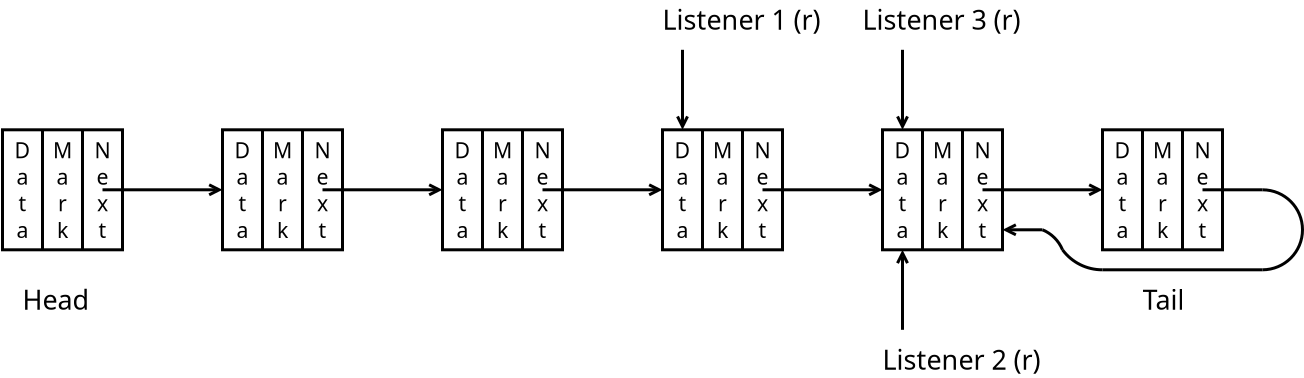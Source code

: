 <?xml version="1.0" encoding="UTF-8"?>
<dia:diagram xmlns:dia="http://www.lysator.liu.se/~alla/dia/">
  <dia:layer name="Arrière-plan" visible="true" active="true">
    <dia:group>
      <dia:object type="Standard - Box" version="0" id="O0">
        <dia:attribute name="obj_pos">
          <dia:point val="21,9"/>
        </dia:attribute>
        <dia:attribute name="obj_bb">
          <dia:rectangle val="20.925,8.925;27.075,15.075"/>
        </dia:attribute>
        <dia:attribute name="elem_corner">
          <dia:point val="21,9"/>
        </dia:attribute>
        <dia:attribute name="elem_width">
          <dia:real val="6"/>
        </dia:attribute>
        <dia:attribute name="elem_height">
          <dia:real val="6"/>
        </dia:attribute>
        <dia:attribute name="border_width">
          <dia:real val="0.15"/>
        </dia:attribute>
        <dia:attribute name="show_background">
          <dia:boolean val="true"/>
        </dia:attribute>
      </dia:object>
      <dia:object type="Standard - Text" version="1" id="O1">
        <dia:attribute name="obj_pos">
          <dia:point val="26,12"/>
        </dia:attribute>
        <dia:attribute name="obj_bb">
          <dia:rectangle val="25.602,9.386;26.398,14.614"/>
        </dia:attribute>
        <dia:attribute name="text">
          <dia:composite type="text">
            <dia:attribute name="string">
              <dia:string>#N
e
x
t#</dia:string>
            </dia:attribute>
            <dia:attribute name="font">
              <dia:font family="sans" style="0" name="Helvetica"/>
            </dia:attribute>
            <dia:attribute name="height">
              <dia:real val="1.329"/>
            </dia:attribute>
            <dia:attribute name="pos">
              <dia:point val="26,10.374"/>
            </dia:attribute>
            <dia:attribute name="color">
              <dia:color val="#000000"/>
            </dia:attribute>
            <dia:attribute name="alignment">
              <dia:enum val="1"/>
            </dia:attribute>
          </dia:composite>
        </dia:attribute>
        <dia:attribute name="valign">
          <dia:enum val="2"/>
        </dia:attribute>
      </dia:object>
      <dia:object type="Standard - Line" version="0" id="O2">
        <dia:attribute name="obj_pos">
          <dia:point val="25,9"/>
        </dia:attribute>
        <dia:attribute name="obj_bb">
          <dia:rectangle val="24.925,8.925;25.075,15.075"/>
        </dia:attribute>
        <dia:attribute name="conn_endpoints">
          <dia:point val="25,9"/>
          <dia:point val="25,15"/>
        </dia:attribute>
        <dia:attribute name="numcp">
          <dia:int val="1"/>
        </dia:attribute>
        <dia:attribute name="line_width">
          <dia:real val="0.15"/>
        </dia:attribute>
      </dia:object>
      <dia:object type="Standard - Text" version="1" id="O3">
        <dia:attribute name="obj_pos">
          <dia:point val="22,12"/>
        </dia:attribute>
        <dia:attribute name="obj_bb">
          <dia:rectangle val="21.59,9.386;22.41,14.614"/>
        </dia:attribute>
        <dia:attribute name="text">
          <dia:composite type="text">
            <dia:attribute name="string">
              <dia:string>#D
a
t
a#</dia:string>
            </dia:attribute>
            <dia:attribute name="font">
              <dia:font family="sans" style="0" name="Helvetica"/>
            </dia:attribute>
            <dia:attribute name="height">
              <dia:real val="1.329"/>
            </dia:attribute>
            <dia:attribute name="pos">
              <dia:point val="22,10.374"/>
            </dia:attribute>
            <dia:attribute name="color">
              <dia:color val="#000000"/>
            </dia:attribute>
            <dia:attribute name="alignment">
              <dia:enum val="1"/>
            </dia:attribute>
          </dia:composite>
        </dia:attribute>
        <dia:attribute name="valign">
          <dia:enum val="2"/>
        </dia:attribute>
      </dia:object>
      <dia:object type="Standard - Line" version="0" id="O4">
        <dia:attribute name="obj_pos">
          <dia:point val="23,9"/>
        </dia:attribute>
        <dia:attribute name="obj_bb">
          <dia:rectangle val="22.925,8.925;23.075,15.075"/>
        </dia:attribute>
        <dia:attribute name="conn_endpoints">
          <dia:point val="23,9"/>
          <dia:point val="23,15"/>
        </dia:attribute>
        <dia:attribute name="numcp">
          <dia:int val="1"/>
        </dia:attribute>
        <dia:attribute name="line_width">
          <dia:real val="0.15"/>
        </dia:attribute>
      </dia:object>
      <dia:object type="Standard - Text" version="1" id="O5">
        <dia:attribute name="obj_pos">
          <dia:point val="24,12"/>
        </dia:attribute>
        <dia:attribute name="obj_bb">
          <dia:rectangle val="23.541,9.386;24.459,14.614"/>
        </dia:attribute>
        <dia:attribute name="text">
          <dia:composite type="text">
            <dia:attribute name="string">
              <dia:string>#M
a
r
k#</dia:string>
            </dia:attribute>
            <dia:attribute name="font">
              <dia:font family="sans" style="0" name="Helvetica"/>
            </dia:attribute>
            <dia:attribute name="height">
              <dia:real val="1.329"/>
            </dia:attribute>
            <dia:attribute name="pos">
              <dia:point val="24,10.374"/>
            </dia:attribute>
            <dia:attribute name="color">
              <dia:color val="#000000"/>
            </dia:attribute>
            <dia:attribute name="alignment">
              <dia:enum val="1"/>
            </dia:attribute>
          </dia:composite>
        </dia:attribute>
        <dia:attribute name="valign">
          <dia:enum val="2"/>
        </dia:attribute>
        <dia:connections>
          <dia:connection handle="0" to="O0" connection="8"/>
        </dia:connections>
      </dia:object>
    </dia:group>
    <dia:object type="Standard - Line" version="0" id="O6">
      <dia:attribute name="obj_pos">
        <dia:point val="44,5"/>
      </dia:attribute>
      <dia:attribute name="obj_bb">
        <dia:rectangle val="43.629,4.925;44.371,9.168"/>
      </dia:attribute>
      <dia:attribute name="conn_endpoints">
        <dia:point val="44,5"/>
        <dia:point val="44,9"/>
      </dia:attribute>
      <dia:attribute name="numcp">
        <dia:int val="1"/>
      </dia:attribute>
      <dia:attribute name="line_width">
        <dia:real val="0.15"/>
      </dia:attribute>
      <dia:attribute name="end_arrow">
        <dia:enum val="1"/>
      </dia:attribute>
      <dia:attribute name="end_arrow_length">
        <dia:real val="0.5"/>
      </dia:attribute>
      <dia:attribute name="end_arrow_width">
        <dia:real val="0.5"/>
      </dia:attribute>
    </dia:object>
    <dia:object type="Standard - Text" version="1" id="O7">
      <dia:attribute name="obj_pos">
        <dia:point val="32,4"/>
      </dia:attribute>
      <dia:attribute name="obj_bb">
        <dia:rectangle val="32,2.75;40.725,4.317"/>
      </dia:attribute>
      <dia:attribute name="text">
        <dia:composite type="text">
          <dia:attribute name="string">
            <dia:string>#Listener 1 (r)#</dia:string>
          </dia:attribute>
          <dia:attribute name="font">
            <dia:font family="sans" style="0" name="Helvetica"/>
          </dia:attribute>
          <dia:attribute name="height">
            <dia:real val="1.682"/>
          </dia:attribute>
          <dia:attribute name="pos">
            <dia:point val="32,4"/>
          </dia:attribute>
          <dia:attribute name="color">
            <dia:color val="#000000"/>
          </dia:attribute>
          <dia:attribute name="alignment">
            <dia:enum val="0"/>
          </dia:attribute>
        </dia:composite>
      </dia:attribute>
      <dia:attribute name="valign">
        <dia:enum val="3"/>
      </dia:attribute>
    </dia:object>
    <dia:object type="Standard - Text" version="1" id="O8">
      <dia:attribute name="obj_pos">
        <dia:point val="43,21"/>
      </dia:attribute>
      <dia:attribute name="obj_bb">
        <dia:rectangle val="43,19.75;51.725,21.317"/>
      </dia:attribute>
      <dia:attribute name="text">
        <dia:composite type="text">
          <dia:attribute name="string">
            <dia:string>#Listener 2 (r)#</dia:string>
          </dia:attribute>
          <dia:attribute name="font">
            <dia:font family="sans" style="0" name="Helvetica"/>
          </dia:attribute>
          <dia:attribute name="height">
            <dia:real val="1.682"/>
          </dia:attribute>
          <dia:attribute name="pos">
            <dia:point val="43,21"/>
          </dia:attribute>
          <dia:attribute name="color">
            <dia:color val="#000000"/>
          </dia:attribute>
          <dia:attribute name="alignment">
            <dia:enum val="0"/>
          </dia:attribute>
        </dia:composite>
      </dia:attribute>
      <dia:attribute name="valign">
        <dia:enum val="3"/>
      </dia:attribute>
    </dia:object>
    <dia:object type="Standard - Line" version="0" id="O9">
      <dia:attribute name="obj_pos">
        <dia:point val="44,15"/>
      </dia:attribute>
      <dia:attribute name="obj_bb">
        <dia:rectangle val="43.629,14.925;44.371,19.075"/>
      </dia:attribute>
      <dia:attribute name="conn_endpoints">
        <dia:point val="44,15"/>
        <dia:point val="44,19"/>
      </dia:attribute>
      <dia:attribute name="numcp">
        <dia:int val="1"/>
      </dia:attribute>
      <dia:attribute name="line_width">
        <dia:real val="0.15"/>
      </dia:attribute>
      <dia:attribute name="start_arrow">
        <dia:enum val="1"/>
      </dia:attribute>
      <dia:attribute name="start_arrow_length">
        <dia:real val="0.5"/>
      </dia:attribute>
      <dia:attribute name="start_arrow_width">
        <dia:real val="0.5"/>
      </dia:attribute>
    </dia:object>
    <dia:object type="Standard - Text" version="1" id="O10">
      <dia:attribute name="obj_pos">
        <dia:point val="42,4"/>
      </dia:attribute>
      <dia:attribute name="obj_bb">
        <dia:rectangle val="42,2.75;50.725,4.317"/>
      </dia:attribute>
      <dia:attribute name="text">
        <dia:composite type="text">
          <dia:attribute name="string">
            <dia:string>#Listener 3 (r)#</dia:string>
          </dia:attribute>
          <dia:attribute name="font">
            <dia:font family="sans" style="0" name="Helvetica"/>
          </dia:attribute>
          <dia:attribute name="height">
            <dia:real val="1.682"/>
          </dia:attribute>
          <dia:attribute name="pos">
            <dia:point val="42,4"/>
          </dia:attribute>
          <dia:attribute name="color">
            <dia:color val="#000000"/>
          </dia:attribute>
          <dia:attribute name="alignment">
            <dia:enum val="0"/>
          </dia:attribute>
        </dia:composite>
      </dia:attribute>
      <dia:attribute name="valign">
        <dia:enum val="3"/>
      </dia:attribute>
    </dia:object>
    <dia:object type="Standard - Line" version="0" id="O11">
      <dia:attribute name="obj_pos">
        <dia:point val="26,12"/>
      </dia:attribute>
      <dia:attribute name="obj_bb">
        <dia:rectangle val="25.925,11.629;32.168,12.371"/>
      </dia:attribute>
      <dia:attribute name="conn_endpoints">
        <dia:point val="26,12"/>
        <dia:point val="32,12"/>
      </dia:attribute>
      <dia:attribute name="numcp">
        <dia:int val="1"/>
      </dia:attribute>
      <dia:attribute name="line_width">
        <dia:real val="0.15"/>
      </dia:attribute>
      <dia:attribute name="end_arrow">
        <dia:enum val="1"/>
      </dia:attribute>
      <dia:attribute name="end_arrow_length">
        <dia:real val="0.5"/>
      </dia:attribute>
      <dia:attribute name="end_arrow_width">
        <dia:real val="0.5"/>
      </dia:attribute>
    </dia:object>
    <dia:group>
      <dia:group>
        <dia:object type="Standard - Box" version="0" id="O12">
          <dia:attribute name="obj_pos">
            <dia:point val="10,9"/>
          </dia:attribute>
          <dia:attribute name="obj_bb">
            <dia:rectangle val="9.925,8.925;16.075,15.075"/>
          </dia:attribute>
          <dia:attribute name="elem_corner">
            <dia:point val="10,9"/>
          </dia:attribute>
          <dia:attribute name="elem_width">
            <dia:real val="6"/>
          </dia:attribute>
          <dia:attribute name="elem_height">
            <dia:real val="6"/>
          </dia:attribute>
          <dia:attribute name="border_width">
            <dia:real val="0.15"/>
          </dia:attribute>
          <dia:attribute name="show_background">
            <dia:boolean val="true"/>
          </dia:attribute>
        </dia:object>
        <dia:object type="Standard - Text" version="1" id="O13">
          <dia:attribute name="obj_pos">
            <dia:point val="15,12"/>
          </dia:attribute>
          <dia:attribute name="obj_bb">
            <dia:rectangle val="14.602,9.386;15.398,14.614"/>
          </dia:attribute>
          <dia:attribute name="text">
            <dia:composite type="text">
              <dia:attribute name="string">
                <dia:string>#N
e
x
t#</dia:string>
              </dia:attribute>
              <dia:attribute name="font">
                <dia:font family="sans" style="0" name="Helvetica"/>
              </dia:attribute>
              <dia:attribute name="height">
                <dia:real val="1.329"/>
              </dia:attribute>
              <dia:attribute name="pos">
                <dia:point val="15,10.374"/>
              </dia:attribute>
              <dia:attribute name="color">
                <dia:color val="#000000"/>
              </dia:attribute>
              <dia:attribute name="alignment">
                <dia:enum val="1"/>
              </dia:attribute>
            </dia:composite>
          </dia:attribute>
          <dia:attribute name="valign">
            <dia:enum val="2"/>
          </dia:attribute>
        </dia:object>
        <dia:object type="Standard - Line" version="0" id="O14">
          <dia:attribute name="obj_pos">
            <dia:point val="14,9"/>
          </dia:attribute>
          <dia:attribute name="obj_bb">
            <dia:rectangle val="13.925,8.925;14.075,15.075"/>
          </dia:attribute>
          <dia:attribute name="conn_endpoints">
            <dia:point val="14,9"/>
            <dia:point val="14,15"/>
          </dia:attribute>
          <dia:attribute name="numcp">
            <dia:int val="1"/>
          </dia:attribute>
          <dia:attribute name="line_width">
            <dia:real val="0.15"/>
          </dia:attribute>
        </dia:object>
        <dia:object type="Standard - Text" version="1" id="O15">
          <dia:attribute name="obj_pos">
            <dia:point val="11,12"/>
          </dia:attribute>
          <dia:attribute name="obj_bb">
            <dia:rectangle val="10.59,9.386;11.41,14.614"/>
          </dia:attribute>
          <dia:attribute name="text">
            <dia:composite type="text">
              <dia:attribute name="string">
                <dia:string>#D
a
t
a#</dia:string>
              </dia:attribute>
              <dia:attribute name="font">
                <dia:font family="sans" style="0" name="Helvetica"/>
              </dia:attribute>
              <dia:attribute name="height">
                <dia:real val="1.329"/>
              </dia:attribute>
              <dia:attribute name="pos">
                <dia:point val="11,10.374"/>
              </dia:attribute>
              <dia:attribute name="color">
                <dia:color val="#000000"/>
              </dia:attribute>
              <dia:attribute name="alignment">
                <dia:enum val="1"/>
              </dia:attribute>
            </dia:composite>
          </dia:attribute>
          <dia:attribute name="valign">
            <dia:enum val="2"/>
          </dia:attribute>
        </dia:object>
        <dia:object type="Standard - Line" version="0" id="O16">
          <dia:attribute name="obj_pos">
            <dia:point val="12,9"/>
          </dia:attribute>
          <dia:attribute name="obj_bb">
            <dia:rectangle val="11.925,8.925;12.075,15.075"/>
          </dia:attribute>
          <dia:attribute name="conn_endpoints">
            <dia:point val="12,9"/>
            <dia:point val="12,15"/>
          </dia:attribute>
          <dia:attribute name="numcp">
            <dia:int val="1"/>
          </dia:attribute>
          <dia:attribute name="line_width">
            <dia:real val="0.15"/>
          </dia:attribute>
        </dia:object>
        <dia:object type="Standard - Text" version="1" id="O17">
          <dia:attribute name="obj_pos">
            <dia:point val="13,12"/>
          </dia:attribute>
          <dia:attribute name="obj_bb">
            <dia:rectangle val="12.541,9.386;13.459,14.614"/>
          </dia:attribute>
          <dia:attribute name="text">
            <dia:composite type="text">
              <dia:attribute name="string">
                <dia:string>#M
a
r
k#</dia:string>
              </dia:attribute>
              <dia:attribute name="font">
                <dia:font family="sans" style="0" name="Helvetica"/>
              </dia:attribute>
              <dia:attribute name="height">
                <dia:real val="1.329"/>
              </dia:attribute>
              <dia:attribute name="pos">
                <dia:point val="13,10.374"/>
              </dia:attribute>
              <dia:attribute name="color">
                <dia:color val="#000000"/>
              </dia:attribute>
              <dia:attribute name="alignment">
                <dia:enum val="1"/>
              </dia:attribute>
            </dia:composite>
          </dia:attribute>
          <dia:attribute name="valign">
            <dia:enum val="2"/>
          </dia:attribute>
          <dia:connections>
            <dia:connection handle="0" to="O12" connection="8"/>
          </dia:connections>
        </dia:object>
      </dia:group>
      <dia:object type="Standard - Line" version="0" id="O18">
        <dia:attribute name="obj_pos">
          <dia:point val="15,12"/>
        </dia:attribute>
        <dia:attribute name="obj_bb">
          <dia:rectangle val="14.925,11.629;21.168,12.371"/>
        </dia:attribute>
        <dia:attribute name="conn_endpoints">
          <dia:point val="15,12"/>
          <dia:point val="21,12"/>
        </dia:attribute>
        <dia:attribute name="numcp">
          <dia:int val="1"/>
        </dia:attribute>
        <dia:attribute name="line_width">
          <dia:real val="0.15"/>
        </dia:attribute>
        <dia:attribute name="end_arrow">
          <dia:enum val="1"/>
        </dia:attribute>
        <dia:attribute name="end_arrow_length">
          <dia:real val="0.5"/>
        </dia:attribute>
        <dia:attribute name="end_arrow_width">
          <dia:real val="0.5"/>
        </dia:attribute>
      </dia:object>
    </dia:group>
    <dia:group>
      <dia:group>
        <dia:object type="Standard - Box" version="0" id="O19">
          <dia:attribute name="obj_pos">
            <dia:point val="32,9"/>
          </dia:attribute>
          <dia:attribute name="obj_bb">
            <dia:rectangle val="31.925,8.925;38.075,15.075"/>
          </dia:attribute>
          <dia:attribute name="elem_corner">
            <dia:point val="32,9"/>
          </dia:attribute>
          <dia:attribute name="elem_width">
            <dia:real val="6"/>
          </dia:attribute>
          <dia:attribute name="elem_height">
            <dia:real val="6"/>
          </dia:attribute>
          <dia:attribute name="border_width">
            <dia:real val="0.15"/>
          </dia:attribute>
          <dia:attribute name="show_background">
            <dia:boolean val="true"/>
          </dia:attribute>
        </dia:object>
        <dia:object type="Standard - Text" version="1" id="O20">
          <dia:attribute name="obj_pos">
            <dia:point val="37,12"/>
          </dia:attribute>
          <dia:attribute name="obj_bb">
            <dia:rectangle val="36.602,9.386;37.398,14.614"/>
          </dia:attribute>
          <dia:attribute name="text">
            <dia:composite type="text">
              <dia:attribute name="string">
                <dia:string>#N
e
x
t#</dia:string>
              </dia:attribute>
              <dia:attribute name="font">
                <dia:font family="sans" style="0" name="Helvetica"/>
              </dia:attribute>
              <dia:attribute name="height">
                <dia:real val="1.329"/>
              </dia:attribute>
              <dia:attribute name="pos">
                <dia:point val="37,10.374"/>
              </dia:attribute>
              <dia:attribute name="color">
                <dia:color val="#000000"/>
              </dia:attribute>
              <dia:attribute name="alignment">
                <dia:enum val="1"/>
              </dia:attribute>
            </dia:composite>
          </dia:attribute>
          <dia:attribute name="valign">
            <dia:enum val="2"/>
          </dia:attribute>
        </dia:object>
        <dia:object type="Standard - Line" version="0" id="O21">
          <dia:attribute name="obj_pos">
            <dia:point val="36,9"/>
          </dia:attribute>
          <dia:attribute name="obj_bb">
            <dia:rectangle val="35.925,8.925;36.075,15.075"/>
          </dia:attribute>
          <dia:attribute name="conn_endpoints">
            <dia:point val="36,9"/>
            <dia:point val="36,15"/>
          </dia:attribute>
          <dia:attribute name="numcp">
            <dia:int val="1"/>
          </dia:attribute>
          <dia:attribute name="line_width">
            <dia:real val="0.15"/>
          </dia:attribute>
        </dia:object>
        <dia:object type="Standard - Text" version="1" id="O22">
          <dia:attribute name="obj_pos">
            <dia:point val="33,12"/>
          </dia:attribute>
          <dia:attribute name="obj_bb">
            <dia:rectangle val="32.59,9.386;33.41,14.614"/>
          </dia:attribute>
          <dia:attribute name="text">
            <dia:composite type="text">
              <dia:attribute name="string">
                <dia:string>#D
a
t
a#</dia:string>
              </dia:attribute>
              <dia:attribute name="font">
                <dia:font family="sans" style="0" name="Helvetica"/>
              </dia:attribute>
              <dia:attribute name="height">
                <dia:real val="1.329"/>
              </dia:attribute>
              <dia:attribute name="pos">
                <dia:point val="33,10.374"/>
              </dia:attribute>
              <dia:attribute name="color">
                <dia:color val="#000000"/>
              </dia:attribute>
              <dia:attribute name="alignment">
                <dia:enum val="1"/>
              </dia:attribute>
            </dia:composite>
          </dia:attribute>
          <dia:attribute name="valign">
            <dia:enum val="2"/>
          </dia:attribute>
        </dia:object>
        <dia:object type="Standard - Line" version="0" id="O23">
          <dia:attribute name="obj_pos">
            <dia:point val="34,9"/>
          </dia:attribute>
          <dia:attribute name="obj_bb">
            <dia:rectangle val="33.925,8.925;34.075,15.075"/>
          </dia:attribute>
          <dia:attribute name="conn_endpoints">
            <dia:point val="34,9"/>
            <dia:point val="34,15"/>
          </dia:attribute>
          <dia:attribute name="numcp">
            <dia:int val="1"/>
          </dia:attribute>
          <dia:attribute name="line_width">
            <dia:real val="0.15"/>
          </dia:attribute>
        </dia:object>
        <dia:object type="Standard - Text" version="1" id="O24">
          <dia:attribute name="obj_pos">
            <dia:point val="35,12"/>
          </dia:attribute>
          <dia:attribute name="obj_bb">
            <dia:rectangle val="34.541,9.386;35.459,14.614"/>
          </dia:attribute>
          <dia:attribute name="text">
            <dia:composite type="text">
              <dia:attribute name="string">
                <dia:string>#M
a
r
k#</dia:string>
              </dia:attribute>
              <dia:attribute name="font">
                <dia:font family="sans" style="0" name="Helvetica"/>
              </dia:attribute>
              <dia:attribute name="height">
                <dia:real val="1.329"/>
              </dia:attribute>
              <dia:attribute name="pos">
                <dia:point val="35,10.374"/>
              </dia:attribute>
              <dia:attribute name="color">
                <dia:color val="#000000"/>
              </dia:attribute>
              <dia:attribute name="alignment">
                <dia:enum val="1"/>
              </dia:attribute>
            </dia:composite>
          </dia:attribute>
          <dia:attribute name="valign">
            <dia:enum val="2"/>
          </dia:attribute>
          <dia:connections>
            <dia:connection handle="0" to="O19" connection="8"/>
          </dia:connections>
        </dia:object>
      </dia:group>
      <dia:object type="Standard - Line" version="0" id="O25">
        <dia:attribute name="obj_pos">
          <dia:point val="37,12"/>
        </dia:attribute>
        <dia:attribute name="obj_bb">
          <dia:rectangle val="36.925,11.629;43.168,12.371"/>
        </dia:attribute>
        <dia:attribute name="conn_endpoints">
          <dia:point val="37,12"/>
          <dia:point val="43,12"/>
        </dia:attribute>
        <dia:attribute name="numcp">
          <dia:int val="1"/>
        </dia:attribute>
        <dia:attribute name="line_width">
          <dia:real val="0.15"/>
        </dia:attribute>
        <dia:attribute name="end_arrow">
          <dia:enum val="1"/>
        </dia:attribute>
        <dia:attribute name="end_arrow_length">
          <dia:real val="0.5"/>
        </dia:attribute>
        <dia:attribute name="end_arrow_width">
          <dia:real val="0.5"/>
        </dia:attribute>
      </dia:object>
    </dia:group>
    <dia:group>
      <dia:group>
        <dia:object type="Standard - Box" version="0" id="O26">
          <dia:attribute name="obj_pos">
            <dia:point val="54,9"/>
          </dia:attribute>
          <dia:attribute name="obj_bb">
            <dia:rectangle val="53.925,8.925;60.075,15.075"/>
          </dia:attribute>
          <dia:attribute name="elem_corner">
            <dia:point val="54,9"/>
          </dia:attribute>
          <dia:attribute name="elem_width">
            <dia:real val="6"/>
          </dia:attribute>
          <dia:attribute name="elem_height">
            <dia:real val="6"/>
          </dia:attribute>
          <dia:attribute name="border_width">
            <dia:real val="0.15"/>
          </dia:attribute>
          <dia:attribute name="show_background">
            <dia:boolean val="true"/>
          </dia:attribute>
        </dia:object>
        <dia:object type="Standard - Text" version="1" id="O27">
          <dia:attribute name="obj_pos">
            <dia:point val="59,12"/>
          </dia:attribute>
          <dia:attribute name="obj_bb">
            <dia:rectangle val="58.602,9.386;59.398,14.614"/>
          </dia:attribute>
          <dia:attribute name="text">
            <dia:composite type="text">
              <dia:attribute name="string">
                <dia:string>#N
e
x
t#</dia:string>
              </dia:attribute>
              <dia:attribute name="font">
                <dia:font family="sans" style="0" name="Helvetica"/>
              </dia:attribute>
              <dia:attribute name="height">
                <dia:real val="1.329"/>
              </dia:attribute>
              <dia:attribute name="pos">
                <dia:point val="59,10.374"/>
              </dia:attribute>
              <dia:attribute name="color">
                <dia:color val="#000000"/>
              </dia:attribute>
              <dia:attribute name="alignment">
                <dia:enum val="1"/>
              </dia:attribute>
            </dia:composite>
          </dia:attribute>
          <dia:attribute name="valign">
            <dia:enum val="2"/>
          </dia:attribute>
        </dia:object>
        <dia:object type="Standard - Line" version="0" id="O28">
          <dia:attribute name="obj_pos">
            <dia:point val="58,9"/>
          </dia:attribute>
          <dia:attribute name="obj_bb">
            <dia:rectangle val="57.925,8.925;58.075,15.075"/>
          </dia:attribute>
          <dia:attribute name="conn_endpoints">
            <dia:point val="58,9"/>
            <dia:point val="58,15"/>
          </dia:attribute>
          <dia:attribute name="numcp">
            <dia:int val="1"/>
          </dia:attribute>
          <dia:attribute name="line_width">
            <dia:real val="0.15"/>
          </dia:attribute>
        </dia:object>
        <dia:object type="Standard - Text" version="1" id="O29">
          <dia:attribute name="obj_pos">
            <dia:point val="55,12"/>
          </dia:attribute>
          <dia:attribute name="obj_bb">
            <dia:rectangle val="54.59,9.386;55.41,14.614"/>
          </dia:attribute>
          <dia:attribute name="text">
            <dia:composite type="text">
              <dia:attribute name="string">
                <dia:string>#D
a
t
a#</dia:string>
              </dia:attribute>
              <dia:attribute name="font">
                <dia:font family="sans" style="0" name="Helvetica"/>
              </dia:attribute>
              <dia:attribute name="height">
                <dia:real val="1.329"/>
              </dia:attribute>
              <dia:attribute name="pos">
                <dia:point val="55,10.374"/>
              </dia:attribute>
              <dia:attribute name="color">
                <dia:color val="#000000"/>
              </dia:attribute>
              <dia:attribute name="alignment">
                <dia:enum val="1"/>
              </dia:attribute>
            </dia:composite>
          </dia:attribute>
          <dia:attribute name="valign">
            <dia:enum val="2"/>
          </dia:attribute>
        </dia:object>
        <dia:object type="Standard - Line" version="0" id="O30">
          <dia:attribute name="obj_pos">
            <dia:point val="56,9"/>
          </dia:attribute>
          <dia:attribute name="obj_bb">
            <dia:rectangle val="55.925,8.925;56.075,15.075"/>
          </dia:attribute>
          <dia:attribute name="conn_endpoints">
            <dia:point val="56,9"/>
            <dia:point val="56,15"/>
          </dia:attribute>
          <dia:attribute name="numcp">
            <dia:int val="1"/>
          </dia:attribute>
          <dia:attribute name="line_width">
            <dia:real val="0.15"/>
          </dia:attribute>
        </dia:object>
        <dia:object type="Standard - Text" version="1" id="O31">
          <dia:attribute name="obj_pos">
            <dia:point val="57,12"/>
          </dia:attribute>
          <dia:attribute name="obj_bb">
            <dia:rectangle val="56.541,9.386;57.459,14.614"/>
          </dia:attribute>
          <dia:attribute name="text">
            <dia:composite type="text">
              <dia:attribute name="string">
                <dia:string>#M
a
r
k#</dia:string>
              </dia:attribute>
              <dia:attribute name="font">
                <dia:font family="sans" style="0" name="Helvetica"/>
              </dia:attribute>
              <dia:attribute name="height">
                <dia:real val="1.329"/>
              </dia:attribute>
              <dia:attribute name="pos">
                <dia:point val="57,10.374"/>
              </dia:attribute>
              <dia:attribute name="color">
                <dia:color val="#000000"/>
              </dia:attribute>
              <dia:attribute name="alignment">
                <dia:enum val="1"/>
              </dia:attribute>
            </dia:composite>
          </dia:attribute>
          <dia:attribute name="valign">
            <dia:enum val="2"/>
          </dia:attribute>
          <dia:connections>
            <dia:connection handle="0" to="O26" connection="8"/>
          </dia:connections>
        </dia:object>
      </dia:group>
      <dia:object type="Standard - Line" version="0" id="O32">
        <dia:attribute name="obj_pos">
          <dia:point val="51,14"/>
        </dia:attribute>
        <dia:attribute name="obj_bb">
          <dia:rectangle val="48.832,13.629;51.075,14.371"/>
        </dia:attribute>
        <dia:attribute name="conn_endpoints">
          <dia:point val="51,14"/>
          <dia:point val="49,14"/>
        </dia:attribute>
        <dia:attribute name="numcp">
          <dia:int val="1"/>
        </dia:attribute>
        <dia:attribute name="line_width">
          <dia:real val="0.15"/>
        </dia:attribute>
        <dia:attribute name="end_arrow">
          <dia:enum val="1"/>
        </dia:attribute>
        <dia:attribute name="end_arrow_length">
          <dia:real val="0.5"/>
        </dia:attribute>
        <dia:attribute name="end_arrow_width">
          <dia:real val="0.5"/>
        </dia:attribute>
      </dia:object>
      <dia:object type="Standard - Arc" version="0" id="O33">
        <dia:attribute name="obj_pos">
          <dia:point val="51,14"/>
        </dia:attribute>
        <dia:attribute name="obj_bb">
          <dia:rectangle val="50.894,13.894;52.106,15.106"/>
        </dia:attribute>
        <dia:attribute name="conn_endpoints">
          <dia:point val="51,14"/>
          <dia:point val="52,15"/>
        </dia:attribute>
        <dia:attribute name="curve_distance">
          <dia:real val="-0.141"/>
        </dia:attribute>
        <dia:attribute name="line_width">
          <dia:real val="0.15"/>
        </dia:attribute>
      </dia:object>
      <dia:object type="Standard - Line" version="0" id="O34">
        <dia:attribute name="obj_pos">
          <dia:point val="59,12"/>
        </dia:attribute>
        <dia:attribute name="obj_bb">
          <dia:rectangle val="58.925,11.925;62.075,12.075"/>
        </dia:attribute>
        <dia:attribute name="conn_endpoints">
          <dia:point val="59,12"/>
          <dia:point val="62,12"/>
        </dia:attribute>
        <dia:attribute name="numcp">
          <dia:int val="1"/>
        </dia:attribute>
        <dia:attribute name="line_width">
          <dia:real val="0.15"/>
        </dia:attribute>
      </dia:object>
      <dia:object type="Standard - Arc" version="0" id="O35">
        <dia:attribute name="obj_pos">
          <dia:point val="62,12"/>
        </dia:attribute>
        <dia:attribute name="obj_bb">
          <dia:rectangle val="61.925,11.925;64.075,16.075"/>
        </dia:attribute>
        <dia:attribute name="conn_endpoints">
          <dia:point val="62,12"/>
          <dia:point val="62,16"/>
        </dia:attribute>
        <dia:attribute name="curve_distance">
          <dia:real val="-2"/>
        </dia:attribute>
        <dia:attribute name="line_width">
          <dia:real val="0.15"/>
        </dia:attribute>
      </dia:object>
      <dia:object type="Standard - Line" version="0" id="O36">
        <dia:attribute name="obj_pos">
          <dia:point val="62,16"/>
        </dia:attribute>
        <dia:attribute name="obj_bb">
          <dia:rectangle val="53.925,15.925;62.075,16.075"/>
        </dia:attribute>
        <dia:attribute name="conn_endpoints">
          <dia:point val="62,16"/>
          <dia:point val="54,16"/>
        </dia:attribute>
        <dia:attribute name="numcp">
          <dia:int val="1"/>
        </dia:attribute>
        <dia:attribute name="line_width">
          <dia:real val="0.15"/>
        </dia:attribute>
      </dia:object>
      <dia:object type="Standard - Arc" version="0" id="O37">
        <dia:attribute name="obj_pos">
          <dia:point val="52,15"/>
        </dia:attribute>
        <dia:attribute name="obj_bb">
          <dia:rectangle val="51.899,14.899;54.101,16.101"/>
        </dia:attribute>
        <dia:attribute name="conn_endpoints">
          <dia:point val="52,15"/>
          <dia:point val="54,16"/>
        </dia:attribute>
        <dia:attribute name="curve_distance">
          <dia:real val="0.268"/>
        </dia:attribute>
        <dia:attribute name="line_width">
          <dia:real val="0.15"/>
        </dia:attribute>
      </dia:object>
      <dia:object type="Standard - Text" version="1" id="O38">
        <dia:attribute name="obj_pos">
          <dia:point val="56,18"/>
        </dia:attribute>
        <dia:attribute name="obj_bb">
          <dia:rectangle val="56,16.75;58.175,18.317"/>
        </dia:attribute>
        <dia:attribute name="text">
          <dia:composite type="text">
            <dia:attribute name="string">
              <dia:string>#Tail#</dia:string>
            </dia:attribute>
            <dia:attribute name="font">
              <dia:font family="sans" style="0" name="Helvetica"/>
            </dia:attribute>
            <dia:attribute name="height">
              <dia:real val="1.682"/>
            </dia:attribute>
            <dia:attribute name="pos">
              <dia:point val="56,18"/>
            </dia:attribute>
            <dia:attribute name="color">
              <dia:color val="#000000"/>
            </dia:attribute>
            <dia:attribute name="alignment">
              <dia:enum val="0"/>
            </dia:attribute>
          </dia:composite>
        </dia:attribute>
        <dia:attribute name="valign">
          <dia:enum val="3"/>
        </dia:attribute>
      </dia:object>
    </dia:group>
    <dia:group>
      <dia:object type="Standard - Text" version="1" id="O39">
        <dia:attribute name="obj_pos">
          <dia:point val="0,18"/>
        </dia:attribute>
        <dia:attribute name="obj_bb">
          <dia:rectangle val="0,16.75;3.52,18.317"/>
        </dia:attribute>
        <dia:attribute name="text">
          <dia:composite type="text">
            <dia:attribute name="string">
              <dia:string>#Head#</dia:string>
            </dia:attribute>
            <dia:attribute name="font">
              <dia:font family="sans" style="0" name="Helvetica"/>
            </dia:attribute>
            <dia:attribute name="height">
              <dia:real val="1.682"/>
            </dia:attribute>
            <dia:attribute name="pos">
              <dia:point val="0,18"/>
            </dia:attribute>
            <dia:attribute name="color">
              <dia:color val="#000000"/>
            </dia:attribute>
            <dia:attribute name="alignment">
              <dia:enum val="0"/>
            </dia:attribute>
          </dia:composite>
        </dia:attribute>
        <dia:attribute name="valign">
          <dia:enum val="3"/>
        </dia:attribute>
      </dia:object>
      <dia:group>
        <dia:group>
          <dia:object type="Standard - Box" version="0" id="O40">
            <dia:attribute name="obj_pos">
              <dia:point val="-1,9"/>
            </dia:attribute>
            <dia:attribute name="obj_bb">
              <dia:rectangle val="-1.075,8.925;5.075,15.075"/>
            </dia:attribute>
            <dia:attribute name="elem_corner">
              <dia:point val="-1,9"/>
            </dia:attribute>
            <dia:attribute name="elem_width">
              <dia:real val="6"/>
            </dia:attribute>
            <dia:attribute name="elem_height">
              <dia:real val="6"/>
            </dia:attribute>
            <dia:attribute name="border_width">
              <dia:real val="0.15"/>
            </dia:attribute>
            <dia:attribute name="show_background">
              <dia:boolean val="true"/>
            </dia:attribute>
          </dia:object>
          <dia:object type="Standard - Text" version="1" id="O41">
            <dia:attribute name="obj_pos">
              <dia:point val="4,12"/>
            </dia:attribute>
            <dia:attribute name="obj_bb">
              <dia:rectangle val="3.603,9.386;4.397,14.614"/>
            </dia:attribute>
            <dia:attribute name="text">
              <dia:composite type="text">
                <dia:attribute name="string">
                  <dia:string>#N
e
x
t#</dia:string>
                </dia:attribute>
                <dia:attribute name="font">
                  <dia:font family="sans" style="0" name="Helvetica"/>
                </dia:attribute>
                <dia:attribute name="height">
                  <dia:real val="1.329"/>
                </dia:attribute>
                <dia:attribute name="pos">
                  <dia:point val="4,10.374"/>
                </dia:attribute>
                <dia:attribute name="color">
                  <dia:color val="#000000"/>
                </dia:attribute>
                <dia:attribute name="alignment">
                  <dia:enum val="1"/>
                </dia:attribute>
              </dia:composite>
            </dia:attribute>
            <dia:attribute name="valign">
              <dia:enum val="2"/>
            </dia:attribute>
          </dia:object>
          <dia:object type="Standard - Line" version="0" id="O42">
            <dia:attribute name="obj_pos">
              <dia:point val="3,9"/>
            </dia:attribute>
            <dia:attribute name="obj_bb">
              <dia:rectangle val="2.925,8.925;3.075,15.075"/>
            </dia:attribute>
            <dia:attribute name="conn_endpoints">
              <dia:point val="3,9"/>
              <dia:point val="3,15"/>
            </dia:attribute>
            <dia:attribute name="numcp">
              <dia:int val="1"/>
            </dia:attribute>
            <dia:attribute name="line_width">
              <dia:real val="0.15"/>
            </dia:attribute>
          </dia:object>
          <dia:object type="Standard - Text" version="1" id="O43">
            <dia:attribute name="obj_pos">
              <dia:point val="0,12"/>
            </dia:attribute>
            <dia:attribute name="obj_bb">
              <dia:rectangle val="-0.41,9.386;0.41,14.614"/>
            </dia:attribute>
            <dia:attribute name="text">
              <dia:composite type="text">
                <dia:attribute name="string">
                  <dia:string>#D
a
t
a#</dia:string>
                </dia:attribute>
                <dia:attribute name="font">
                  <dia:font family="sans" style="0" name="Helvetica"/>
                </dia:attribute>
                <dia:attribute name="height">
                  <dia:real val="1.329"/>
                </dia:attribute>
                <dia:attribute name="pos">
                  <dia:point val="0,10.374"/>
                </dia:attribute>
                <dia:attribute name="color">
                  <dia:color val="#000000"/>
                </dia:attribute>
                <dia:attribute name="alignment">
                  <dia:enum val="1"/>
                </dia:attribute>
              </dia:composite>
            </dia:attribute>
            <dia:attribute name="valign">
              <dia:enum val="2"/>
            </dia:attribute>
          </dia:object>
          <dia:object type="Standard - Line" version="0" id="O44">
            <dia:attribute name="obj_pos">
              <dia:point val="1,9"/>
            </dia:attribute>
            <dia:attribute name="obj_bb">
              <dia:rectangle val="0.925,8.925;1.075,15.075"/>
            </dia:attribute>
            <dia:attribute name="conn_endpoints">
              <dia:point val="1,9"/>
              <dia:point val="1,15"/>
            </dia:attribute>
            <dia:attribute name="numcp">
              <dia:int val="1"/>
            </dia:attribute>
            <dia:attribute name="line_width">
              <dia:real val="0.15"/>
            </dia:attribute>
          </dia:object>
          <dia:object type="Standard - Text" version="1" id="O45">
            <dia:attribute name="obj_pos">
              <dia:point val="2,12"/>
            </dia:attribute>
            <dia:attribute name="obj_bb">
              <dia:rectangle val="1.541,9.386;2.459,14.614"/>
            </dia:attribute>
            <dia:attribute name="text">
              <dia:composite type="text">
                <dia:attribute name="string">
                  <dia:string>#M
a
r
k#</dia:string>
                </dia:attribute>
                <dia:attribute name="font">
                  <dia:font family="sans" style="0" name="Helvetica"/>
                </dia:attribute>
                <dia:attribute name="height">
                  <dia:real val="1.329"/>
                </dia:attribute>
                <dia:attribute name="pos">
                  <dia:point val="2,10.374"/>
                </dia:attribute>
                <dia:attribute name="color">
                  <dia:color val="#000000"/>
                </dia:attribute>
                <dia:attribute name="alignment">
                  <dia:enum val="1"/>
                </dia:attribute>
              </dia:composite>
            </dia:attribute>
            <dia:attribute name="valign">
              <dia:enum val="2"/>
            </dia:attribute>
            <dia:connections>
              <dia:connection handle="0" to="O40" connection="8"/>
            </dia:connections>
          </dia:object>
        </dia:group>
        <dia:object type="Standard - Line" version="0" id="O46">
          <dia:attribute name="obj_pos">
            <dia:point val="4,12"/>
          </dia:attribute>
          <dia:attribute name="obj_bb">
            <dia:rectangle val="3.925,11.629;10.168,12.371"/>
          </dia:attribute>
          <dia:attribute name="conn_endpoints">
            <dia:point val="4,12"/>
            <dia:point val="10,12"/>
          </dia:attribute>
          <dia:attribute name="numcp">
            <dia:int val="1"/>
          </dia:attribute>
          <dia:attribute name="line_width">
            <dia:real val="0.15"/>
          </dia:attribute>
          <dia:attribute name="end_arrow">
            <dia:enum val="1"/>
          </dia:attribute>
          <dia:attribute name="end_arrow_length">
            <dia:real val="0.5"/>
          </dia:attribute>
          <dia:attribute name="end_arrow_width">
            <dia:real val="0.5"/>
          </dia:attribute>
        </dia:object>
      </dia:group>
    </dia:group>
    <dia:object type="Standard - Line" version="0" id="O47">
      <dia:attribute name="obj_pos">
        <dia:point val="33,5"/>
      </dia:attribute>
      <dia:attribute name="obj_bb">
        <dia:rectangle val="32.629,4.925;33.371,9.168"/>
      </dia:attribute>
      <dia:attribute name="conn_endpoints">
        <dia:point val="33,5"/>
        <dia:point val="33,9"/>
      </dia:attribute>
      <dia:attribute name="numcp">
        <dia:int val="1"/>
      </dia:attribute>
      <dia:attribute name="line_width">
        <dia:real val="0.15"/>
      </dia:attribute>
      <dia:attribute name="end_arrow">
        <dia:enum val="1"/>
      </dia:attribute>
      <dia:attribute name="end_arrow_length">
        <dia:real val="0.5"/>
      </dia:attribute>
      <dia:attribute name="end_arrow_width">
        <dia:real val="0.5"/>
      </dia:attribute>
    </dia:object>
    <dia:group>
      <dia:group>
        <dia:object type="Standard - Box" version="0" id="O48">
          <dia:attribute name="obj_pos">
            <dia:point val="43,9"/>
          </dia:attribute>
          <dia:attribute name="obj_bb">
            <dia:rectangle val="42.925,8.925;49.075,15.075"/>
          </dia:attribute>
          <dia:attribute name="elem_corner">
            <dia:point val="43,9"/>
          </dia:attribute>
          <dia:attribute name="elem_width">
            <dia:real val="6"/>
          </dia:attribute>
          <dia:attribute name="elem_height">
            <dia:real val="6"/>
          </dia:attribute>
          <dia:attribute name="border_width">
            <dia:real val="0.15"/>
          </dia:attribute>
          <dia:attribute name="show_background">
            <dia:boolean val="true"/>
          </dia:attribute>
        </dia:object>
        <dia:object type="Standard - Text" version="1" id="O49">
          <dia:attribute name="obj_pos">
            <dia:point val="48,12"/>
          </dia:attribute>
          <dia:attribute name="obj_bb">
            <dia:rectangle val="47.602,9.386;48.398,14.614"/>
          </dia:attribute>
          <dia:attribute name="text">
            <dia:composite type="text">
              <dia:attribute name="string">
                <dia:string>#N
e
x
t#</dia:string>
              </dia:attribute>
              <dia:attribute name="font">
                <dia:font family="sans" style="0" name="Helvetica"/>
              </dia:attribute>
              <dia:attribute name="height">
                <dia:real val="1.329"/>
              </dia:attribute>
              <dia:attribute name="pos">
                <dia:point val="48,10.374"/>
              </dia:attribute>
              <dia:attribute name="color">
                <dia:color val="#000000"/>
              </dia:attribute>
              <dia:attribute name="alignment">
                <dia:enum val="1"/>
              </dia:attribute>
            </dia:composite>
          </dia:attribute>
          <dia:attribute name="valign">
            <dia:enum val="2"/>
          </dia:attribute>
        </dia:object>
        <dia:object type="Standard - Line" version="0" id="O50">
          <dia:attribute name="obj_pos">
            <dia:point val="47,9"/>
          </dia:attribute>
          <dia:attribute name="obj_bb">
            <dia:rectangle val="46.925,8.925;47.075,15.075"/>
          </dia:attribute>
          <dia:attribute name="conn_endpoints">
            <dia:point val="47,9"/>
            <dia:point val="47,15"/>
          </dia:attribute>
          <dia:attribute name="numcp">
            <dia:int val="1"/>
          </dia:attribute>
          <dia:attribute name="line_width">
            <dia:real val="0.15"/>
          </dia:attribute>
        </dia:object>
        <dia:object type="Standard - Text" version="1" id="O51">
          <dia:attribute name="obj_pos">
            <dia:point val="44,12"/>
          </dia:attribute>
          <dia:attribute name="obj_bb">
            <dia:rectangle val="43.59,9.386;44.41,14.614"/>
          </dia:attribute>
          <dia:attribute name="text">
            <dia:composite type="text">
              <dia:attribute name="string">
                <dia:string>#D
a
t
a#</dia:string>
              </dia:attribute>
              <dia:attribute name="font">
                <dia:font family="sans" style="0" name="Helvetica"/>
              </dia:attribute>
              <dia:attribute name="height">
                <dia:real val="1.329"/>
              </dia:attribute>
              <dia:attribute name="pos">
                <dia:point val="44,10.374"/>
              </dia:attribute>
              <dia:attribute name="color">
                <dia:color val="#000000"/>
              </dia:attribute>
              <dia:attribute name="alignment">
                <dia:enum val="1"/>
              </dia:attribute>
            </dia:composite>
          </dia:attribute>
          <dia:attribute name="valign">
            <dia:enum val="2"/>
          </dia:attribute>
        </dia:object>
        <dia:object type="Standard - Line" version="0" id="O52">
          <dia:attribute name="obj_pos">
            <dia:point val="45,9"/>
          </dia:attribute>
          <dia:attribute name="obj_bb">
            <dia:rectangle val="44.925,8.925;45.075,15.075"/>
          </dia:attribute>
          <dia:attribute name="conn_endpoints">
            <dia:point val="45,9"/>
            <dia:point val="45,15"/>
          </dia:attribute>
          <dia:attribute name="numcp">
            <dia:int val="1"/>
          </dia:attribute>
          <dia:attribute name="line_width">
            <dia:real val="0.15"/>
          </dia:attribute>
        </dia:object>
        <dia:object type="Standard - Text" version="1" id="O53">
          <dia:attribute name="obj_pos">
            <dia:point val="46,12"/>
          </dia:attribute>
          <dia:attribute name="obj_bb">
            <dia:rectangle val="45.541,9.386;46.459,14.614"/>
          </dia:attribute>
          <dia:attribute name="text">
            <dia:composite type="text">
              <dia:attribute name="string">
                <dia:string>#M
a
r
k#</dia:string>
              </dia:attribute>
              <dia:attribute name="font">
                <dia:font family="sans" style="0" name="Helvetica"/>
              </dia:attribute>
              <dia:attribute name="height">
                <dia:real val="1.329"/>
              </dia:attribute>
              <dia:attribute name="pos">
                <dia:point val="46,10.374"/>
              </dia:attribute>
              <dia:attribute name="color">
                <dia:color val="#000000"/>
              </dia:attribute>
              <dia:attribute name="alignment">
                <dia:enum val="1"/>
              </dia:attribute>
            </dia:composite>
          </dia:attribute>
          <dia:attribute name="valign">
            <dia:enum val="2"/>
          </dia:attribute>
          <dia:connections>
            <dia:connection handle="0" to="O48" connection="8"/>
          </dia:connections>
        </dia:object>
      </dia:group>
      <dia:object type="Standard - Line" version="0" id="O54">
        <dia:attribute name="obj_pos">
          <dia:point val="48,12"/>
        </dia:attribute>
        <dia:attribute name="obj_bb">
          <dia:rectangle val="47.925,11.629;54.168,12.371"/>
        </dia:attribute>
        <dia:attribute name="conn_endpoints">
          <dia:point val="48,12"/>
          <dia:point val="54,12"/>
        </dia:attribute>
        <dia:attribute name="numcp">
          <dia:int val="1"/>
        </dia:attribute>
        <dia:attribute name="line_width">
          <dia:real val="0.15"/>
        </dia:attribute>
        <dia:attribute name="end_arrow">
          <dia:enum val="1"/>
        </dia:attribute>
        <dia:attribute name="end_arrow_length">
          <dia:real val="0.5"/>
        </dia:attribute>
        <dia:attribute name="end_arrow_width">
          <dia:real val="0.5"/>
        </dia:attribute>
      </dia:object>
    </dia:group>
  </dia:layer>
</dia:diagram>
